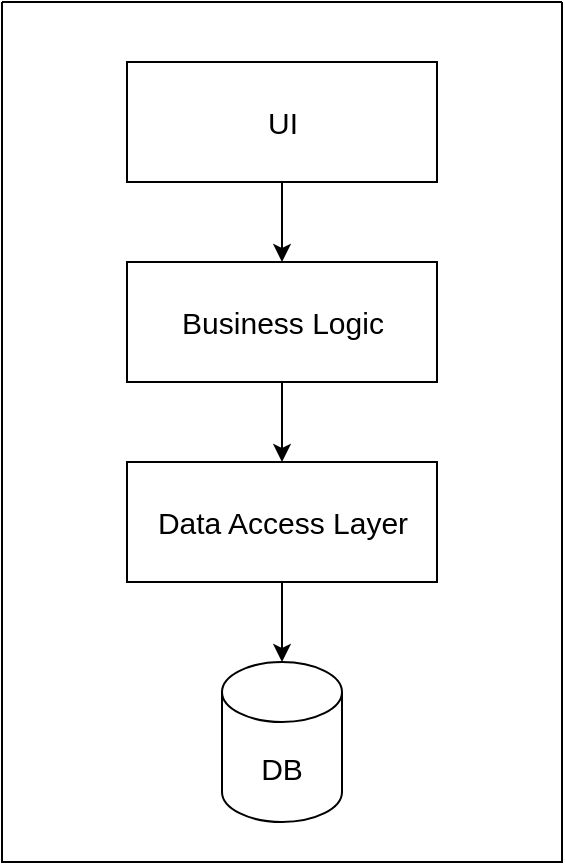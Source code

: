 <mxfile>
    <diagram id="kK5H6gStTLurILVOd_Y1" name="Page-1">
        <mxGraphModel dx="521" dy="1014" grid="1" gridSize="10" guides="1" tooltips="1" connect="1" arrows="1" fold="1" page="1" pageScale="1" pageWidth="850" pageHeight="1100" math="0" shadow="0">
            <root>
                <mxCell id="0"/>
                <mxCell id="1" parent="0"/>
                <mxCell id="2" value="" style="swimlane;startSize=0;" vertex="1" parent="1">
                    <mxGeometry x="160" y="580" width="280" height="430" as="geometry"/>
                </mxCell>
                <mxCell id="3" value="" style="edgeStyle=none;html=1;fontSize=15;" edge="1" parent="2" source="4" target="6">
                    <mxGeometry relative="1" as="geometry"/>
                </mxCell>
                <mxCell id="4" value="&lt;font style=&quot;font-size: 15px;&quot;&gt;UI&lt;/font&gt;" style="rounded=0;whiteSpace=wrap;html=1;" vertex="1" parent="2">
                    <mxGeometry x="62.5" y="30" width="155" height="60" as="geometry"/>
                </mxCell>
                <mxCell id="5" value="" style="edgeStyle=none;html=1;fontSize=15;" edge="1" parent="2" source="6" target="8">
                    <mxGeometry relative="1" as="geometry"/>
                </mxCell>
                <mxCell id="6" value="&lt;font style=&quot;font-size: 15px;&quot;&gt;Business Logic&lt;/font&gt;" style="rounded=0;whiteSpace=wrap;html=1;" vertex="1" parent="2">
                    <mxGeometry x="62.5" y="130" width="155" height="60" as="geometry"/>
                </mxCell>
                <mxCell id="7" style="edgeStyle=none;html=1;exitX=0.5;exitY=1;exitDx=0;exitDy=0;entryX=0.5;entryY=0;entryDx=0;entryDy=0;entryPerimeter=0;fontSize=15;" edge="1" parent="2" source="8" target="9">
                    <mxGeometry relative="1" as="geometry"/>
                </mxCell>
                <mxCell id="8" value="&lt;font style=&quot;font-size: 15px;&quot;&gt;Data Access Layer&lt;/font&gt;" style="rounded=0;whiteSpace=wrap;html=1;" vertex="1" parent="2">
                    <mxGeometry x="62.5" y="230" width="155" height="60" as="geometry"/>
                </mxCell>
                <mxCell id="9" value="DB" style="shape=cylinder3;whiteSpace=wrap;html=1;boundedLbl=1;backgroundOutline=1;size=15;fontSize=15;" vertex="1" parent="2">
                    <mxGeometry x="110" y="330" width="60" height="80" as="geometry"/>
                </mxCell>
            </root>
        </mxGraphModel>
    </diagram>
</mxfile>